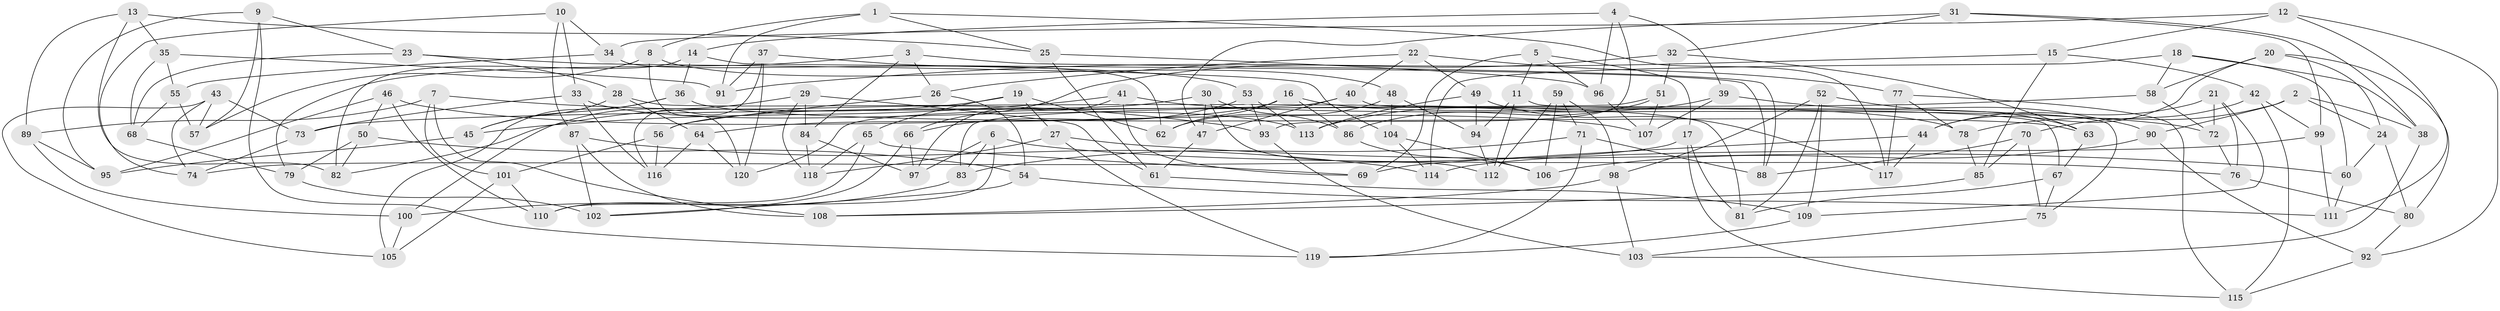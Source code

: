 // coarse degree distribution, {6: 0.4605263157894737, 4: 0.40789473684210525, 5: 0.11842105263157894, 3: 0.013157894736842105}
// Generated by graph-tools (version 1.1) at 2025/52/02/27/25 19:52:32]
// undirected, 120 vertices, 240 edges
graph export_dot {
graph [start="1"]
  node [color=gray90,style=filled];
  1;
  2;
  3;
  4;
  5;
  6;
  7;
  8;
  9;
  10;
  11;
  12;
  13;
  14;
  15;
  16;
  17;
  18;
  19;
  20;
  21;
  22;
  23;
  24;
  25;
  26;
  27;
  28;
  29;
  30;
  31;
  32;
  33;
  34;
  35;
  36;
  37;
  38;
  39;
  40;
  41;
  42;
  43;
  44;
  45;
  46;
  47;
  48;
  49;
  50;
  51;
  52;
  53;
  54;
  55;
  56;
  57;
  58;
  59;
  60;
  61;
  62;
  63;
  64;
  65;
  66;
  67;
  68;
  69;
  70;
  71;
  72;
  73;
  74;
  75;
  76;
  77;
  78;
  79;
  80;
  81;
  82;
  83;
  84;
  85;
  86;
  87;
  88;
  89;
  90;
  91;
  92;
  93;
  94;
  95;
  96;
  97;
  98;
  99;
  100;
  101;
  102;
  103;
  104;
  105;
  106;
  107;
  108;
  109;
  110;
  111;
  112;
  113;
  114;
  115;
  116;
  117;
  118;
  119;
  120;
  1 -- 8;
  1 -- 117;
  1 -- 25;
  1 -- 91;
  2 -- 24;
  2 -- 90;
  2 -- 38;
  2 -- 78;
  3 -- 26;
  3 -- 79;
  3 -- 88;
  3 -- 84;
  4 -- 93;
  4 -- 14;
  4 -- 96;
  4 -- 39;
  5 -- 96;
  5 -- 11;
  5 -- 17;
  5 -- 69;
  6 -- 97;
  6 -- 110;
  6 -- 76;
  6 -- 83;
  7 -- 89;
  7 -- 101;
  7 -- 108;
  7 -- 93;
  8 -- 48;
  8 -- 120;
  8 -- 57;
  9 -- 95;
  9 -- 23;
  9 -- 57;
  9 -- 119;
  10 -- 87;
  10 -- 74;
  10 -- 33;
  10 -- 34;
  11 -- 94;
  11 -- 112;
  11 -- 75;
  12 -- 92;
  12 -- 111;
  12 -- 15;
  12 -- 34;
  13 -- 82;
  13 -- 35;
  13 -- 89;
  13 -- 25;
  14 -- 82;
  14 -- 88;
  14 -- 36;
  15 -- 85;
  15 -- 91;
  15 -- 42;
  16 -- 78;
  16 -- 86;
  16 -- 64;
  16 -- 62;
  17 -- 74;
  17 -- 81;
  17 -- 115;
  18 -- 114;
  18 -- 60;
  18 -- 58;
  18 -- 38;
  19 -- 27;
  19 -- 65;
  19 -- 62;
  19 -- 82;
  20 -- 44;
  20 -- 80;
  20 -- 24;
  20 -- 58;
  21 -- 109;
  21 -- 72;
  21 -- 44;
  21 -- 76;
  22 -- 49;
  22 -- 77;
  22 -- 40;
  22 -- 26;
  23 -- 28;
  23 -- 104;
  23 -- 68;
  24 -- 60;
  24 -- 80;
  25 -- 96;
  25 -- 61;
  26 -- 56;
  26 -- 54;
  27 -- 118;
  27 -- 60;
  27 -- 119;
  28 -- 45;
  28 -- 64;
  28 -- 81;
  29 -- 100;
  29 -- 84;
  29 -- 118;
  29 -- 61;
  30 -- 56;
  30 -- 112;
  30 -- 47;
  30 -- 86;
  31 -- 99;
  31 -- 32;
  31 -- 38;
  31 -- 47;
  32 -- 63;
  32 -- 51;
  32 -- 66;
  33 -- 113;
  33 -- 73;
  33 -- 116;
  34 -- 55;
  34 -- 62;
  35 -- 91;
  35 -- 55;
  35 -- 68;
  36 -- 45;
  36 -- 63;
  36 -- 105;
  37 -- 53;
  37 -- 120;
  37 -- 91;
  37 -- 116;
  38 -- 103;
  39 -- 113;
  39 -- 107;
  39 -- 90;
  40 -- 120;
  40 -- 47;
  40 -- 67;
  41 -- 45;
  41 -- 97;
  41 -- 72;
  41 -- 69;
  42 -- 115;
  42 -- 99;
  42 -- 70;
  43 -- 74;
  43 -- 105;
  43 -- 57;
  43 -- 73;
  44 -- 117;
  44 -- 69;
  45 -- 95;
  46 -- 107;
  46 -- 110;
  46 -- 95;
  46 -- 50;
  47 -- 61;
  48 -- 94;
  48 -- 62;
  48 -- 104;
  49 -- 113;
  49 -- 94;
  49 -- 117;
  50 -- 54;
  50 -- 79;
  50 -- 82;
  51 -- 107;
  51 -- 86;
  51 -- 83;
  52 -- 63;
  52 -- 81;
  52 -- 98;
  52 -- 109;
  53 -- 93;
  53 -- 113;
  53 -- 66;
  54 -- 102;
  54 -- 111;
  55 -- 57;
  55 -- 68;
  56 -- 116;
  56 -- 101;
  58 -- 72;
  58 -- 73;
  59 -- 98;
  59 -- 106;
  59 -- 112;
  59 -- 71;
  60 -- 111;
  61 -- 109;
  63 -- 67;
  64 -- 116;
  64 -- 120;
  65 -- 69;
  65 -- 110;
  65 -- 118;
  66 -- 102;
  66 -- 97;
  67 -- 81;
  67 -- 75;
  68 -- 79;
  70 -- 85;
  70 -- 88;
  70 -- 75;
  71 -- 83;
  71 -- 119;
  71 -- 88;
  72 -- 76;
  73 -- 74;
  75 -- 103;
  76 -- 80;
  77 -- 117;
  77 -- 78;
  77 -- 115;
  78 -- 85;
  79 -- 102;
  80 -- 92;
  83 -- 100;
  84 -- 97;
  84 -- 118;
  85 -- 108;
  86 -- 106;
  87 -- 108;
  87 -- 114;
  87 -- 102;
  89 -- 100;
  89 -- 95;
  90 -- 106;
  90 -- 92;
  92 -- 115;
  93 -- 103;
  94 -- 112;
  96 -- 107;
  98 -- 108;
  98 -- 103;
  99 -- 111;
  99 -- 114;
  100 -- 105;
  101 -- 110;
  101 -- 105;
  104 -- 106;
  104 -- 114;
  109 -- 119;
}

